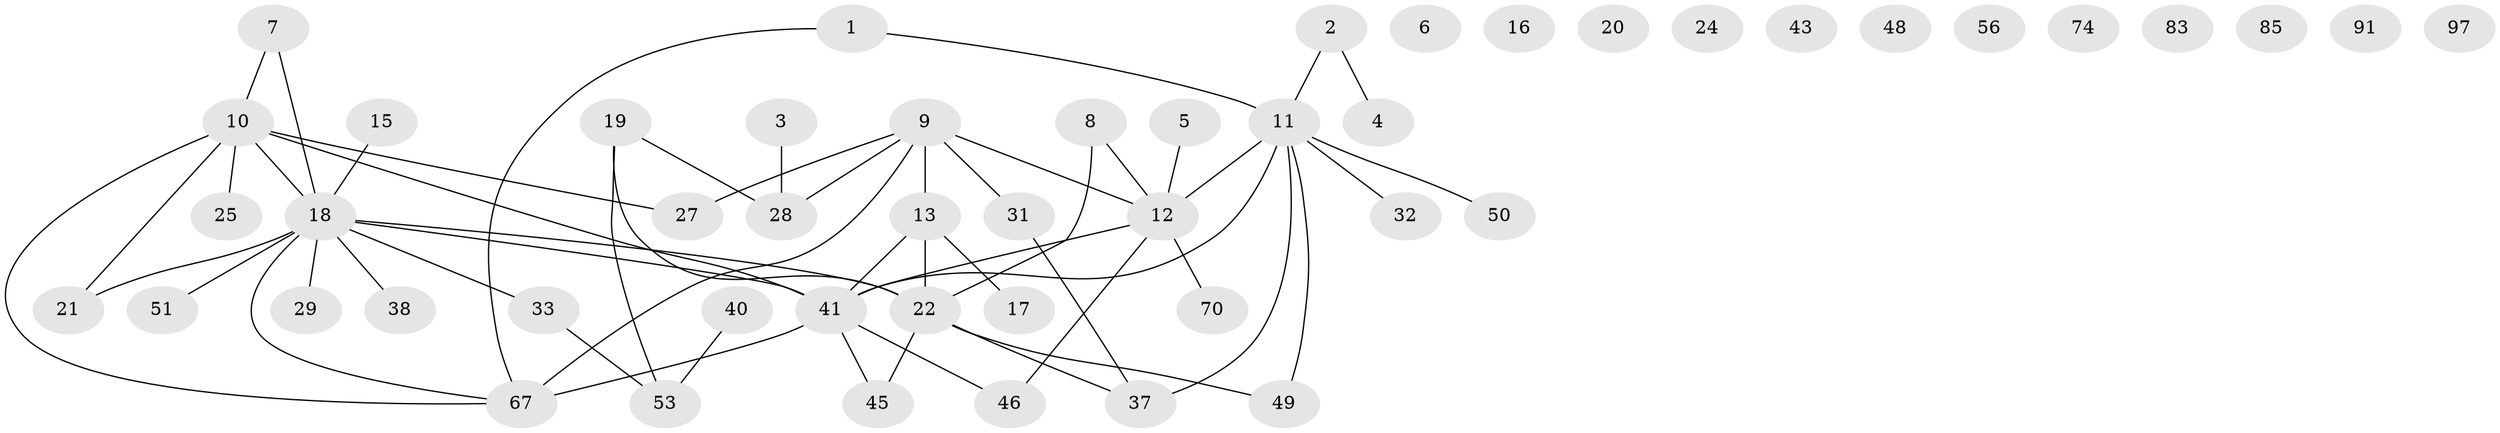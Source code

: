 // original degree distribution, {2: 0.3163265306122449, 1: 0.17346938775510204, 0: 0.12244897959183673, 3: 0.19387755102040816, 4: 0.12244897959183673, 5: 0.061224489795918366, 6: 0.01020408163265306}
// Generated by graph-tools (version 1.1) at 2025/12/03/09/25 04:12:52]
// undirected, 49 vertices, 55 edges
graph export_dot {
graph [start="1"]
  node [color=gray90,style=filled];
  1 [super="+26+60"];
  2 [super="+35"];
  3;
  4;
  5;
  6;
  7;
  8 [super="+77"];
  9 [super="+82+47"];
  10 [super="+86+57"];
  11 [super="+23+14"];
  12 [super="+75+34+30"];
  13 [super="+87+69"];
  15;
  16;
  17;
  18 [super="+66+44+58"];
  19 [super="+81"];
  20;
  21;
  22 [super="+73+76+62+54"];
  24;
  25;
  27 [super="+36"];
  28 [super="+64"];
  29;
  31 [super="+39+42"];
  32;
  33;
  37;
  38;
  40 [super="+78"];
  41 [super="+98+59+61+55"];
  43;
  45;
  46;
  48;
  49;
  50;
  51;
  53 [super="+92"];
  56;
  67 [super="+90"];
  70;
  74;
  83;
  85;
  91;
  97;
  1 -- 67;
  1 -- 11;
  2 -- 11;
  2 -- 4;
  3 -- 28;
  5 -- 12;
  7 -- 10;
  7 -- 18;
  8 -- 12;
  8 -- 22;
  9 -- 67;
  9 -- 28 [weight=2];
  9 -- 27;
  9 -- 12 [weight=2];
  9 -- 13 [weight=2];
  9 -- 31;
  10 -- 18;
  10 -- 67;
  10 -- 21;
  10 -- 41;
  10 -- 27;
  10 -- 25;
  11 -- 32;
  11 -- 50;
  11 -- 37;
  11 -- 49;
  11 -- 12;
  11 -- 41;
  12 -- 70;
  12 -- 46;
  12 -- 41;
  13 -- 17;
  13 -- 22 [weight=2];
  13 -- 41;
  15 -- 18;
  18 -- 67;
  18 -- 21;
  18 -- 33;
  18 -- 38;
  18 -- 29;
  18 -- 41;
  18 -- 51;
  18 -- 22;
  19 -- 53;
  19 -- 22;
  19 -- 28;
  22 -- 37;
  22 -- 49;
  22 -- 45;
  31 -- 37;
  33 -- 53;
  40 -- 53;
  41 -- 45;
  41 -- 67 [weight=2];
  41 -- 46;
}
